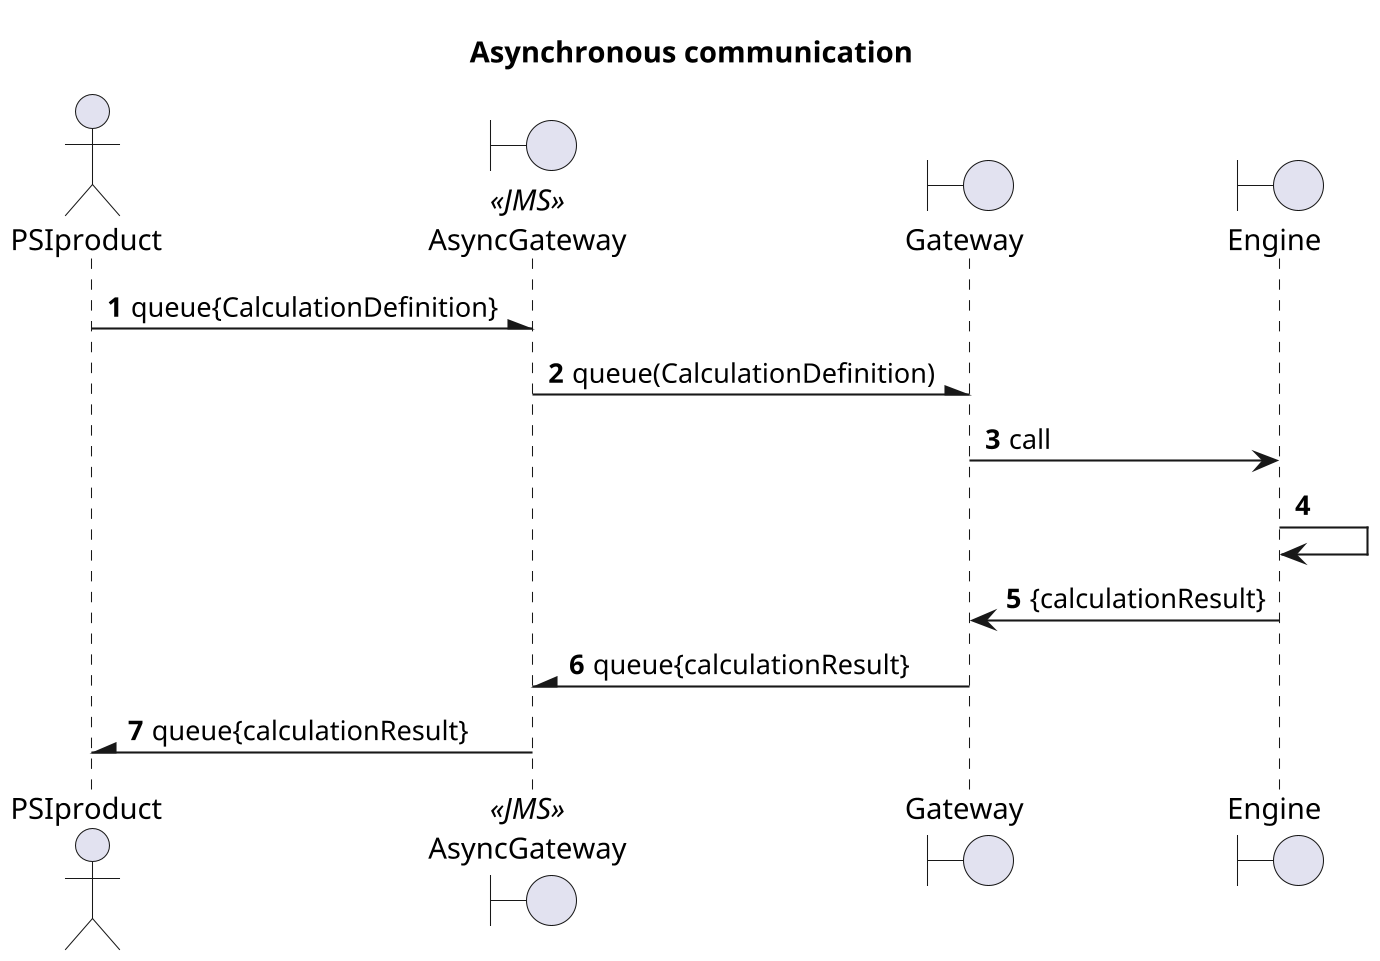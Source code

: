 @startuml
skinparam dpi 200

title Asynchronous communication

actor PSIproduct
boundary AsyncGateway as Async <<JMS>>
boundary Gateway
boundary Engine as Engine

autonumber
PSIproduct -\ Async: queue{CalculationDefinition}
Async -\ Gateway: queue(CalculationDefinition)
Gateway -> Engine: call
Engine -> Engine
Engine -> Gateway: {calculationResult}
Gateway -\ Async: queue{calculationResult}
Async -\ PSIproduct: queue{calculationResult}

@enduml